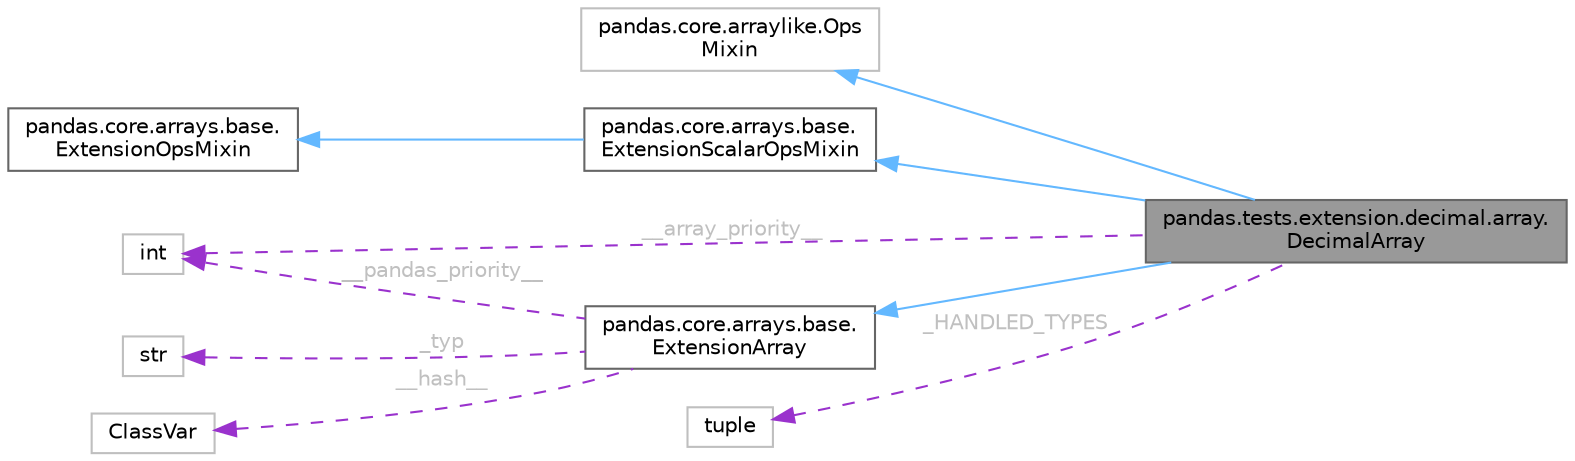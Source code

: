 digraph "pandas.tests.extension.decimal.array.DecimalArray"
{
 // LATEX_PDF_SIZE
  bgcolor="transparent";
  edge [fontname=Helvetica,fontsize=10,labelfontname=Helvetica,labelfontsize=10];
  node [fontname=Helvetica,fontsize=10,shape=box,height=0.2,width=0.4];
  rankdir="LR";
  Node1 [id="Node000001",label="pandas.tests.extension.decimal.array.\lDecimalArray",height=0.2,width=0.4,color="gray40", fillcolor="grey60", style="filled", fontcolor="black",tooltip=" "];
  Node2 -> Node1 [id="edge10_Node000001_Node000002",dir="back",color="steelblue1",style="solid",tooltip=" "];
  Node2 [id="Node000002",label="pandas.core.arraylike.Ops\lMixin",height=0.2,width=0.4,color="grey75", fillcolor="white", style="filled",URL="$da/d26/classpandas_1_1core_1_1arraylike_1_1OpsMixin.html",tooltip=" "];
  Node3 -> Node1 [id="edge11_Node000001_Node000003",dir="back",color="steelblue1",style="solid",tooltip=" "];
  Node3 [id="Node000003",label="pandas.core.arrays.base.\lExtensionScalarOpsMixin",height=0.2,width=0.4,color="gray40", fillcolor="white", style="filled",URL="$df/d69/classpandas_1_1core_1_1arrays_1_1base_1_1ExtensionScalarOpsMixin.html",tooltip=" "];
  Node4 -> Node3 [id="edge12_Node000003_Node000004",dir="back",color="steelblue1",style="solid",tooltip=" "];
  Node4 [id="Node000004",label="pandas.core.arrays.base.\lExtensionOpsMixin",height=0.2,width=0.4,color="gray40", fillcolor="white", style="filled",URL="$de/d9e/classpandas_1_1core_1_1arrays_1_1base_1_1ExtensionOpsMixin.html",tooltip=" "];
  Node5 -> Node1 [id="edge13_Node000001_Node000005",dir="back",color="steelblue1",style="solid",tooltip=" "];
  Node5 [id="Node000005",label="pandas.core.arrays.base.\lExtensionArray",height=0.2,width=0.4,color="gray40", fillcolor="white", style="filled",URL="$d4/dd3/classpandas_1_1core_1_1arrays_1_1base_1_1ExtensionArray.html",tooltip=" "];
  Node6 -> Node5 [id="edge14_Node000005_Node000006",dir="back",color="darkorchid3",style="dashed",tooltip=" ",label=" _typ",fontcolor="grey" ];
  Node6 [id="Node000006",label="str",height=0.2,width=0.4,color="grey75", fillcolor="white", style="filled",tooltip=" "];
  Node7 -> Node5 [id="edge15_Node000005_Node000007",dir="back",color="darkorchid3",style="dashed",tooltip=" ",label=" __pandas_priority__",fontcolor="grey" ];
  Node7 [id="Node000007",label="int",height=0.2,width=0.4,color="grey75", fillcolor="white", style="filled",tooltip=" "];
  Node8 -> Node5 [id="edge16_Node000005_Node000008",dir="back",color="darkorchid3",style="dashed",tooltip=" ",label=" __hash__",fontcolor="grey" ];
  Node8 [id="Node000008",label="ClassVar",height=0.2,width=0.4,color="grey75", fillcolor="white", style="filled",tooltip=" "];
  Node7 -> Node1 [id="edge17_Node000001_Node000007",dir="back",color="darkorchid3",style="dashed",tooltip=" ",label=" __array_priority__",fontcolor="grey" ];
  Node9 -> Node1 [id="edge18_Node000001_Node000009",dir="back",color="darkorchid3",style="dashed",tooltip=" ",label=" _HANDLED_TYPES",fontcolor="grey" ];
  Node9 [id="Node000009",label="tuple",height=0.2,width=0.4,color="grey75", fillcolor="white", style="filled",tooltip=" "];
}
